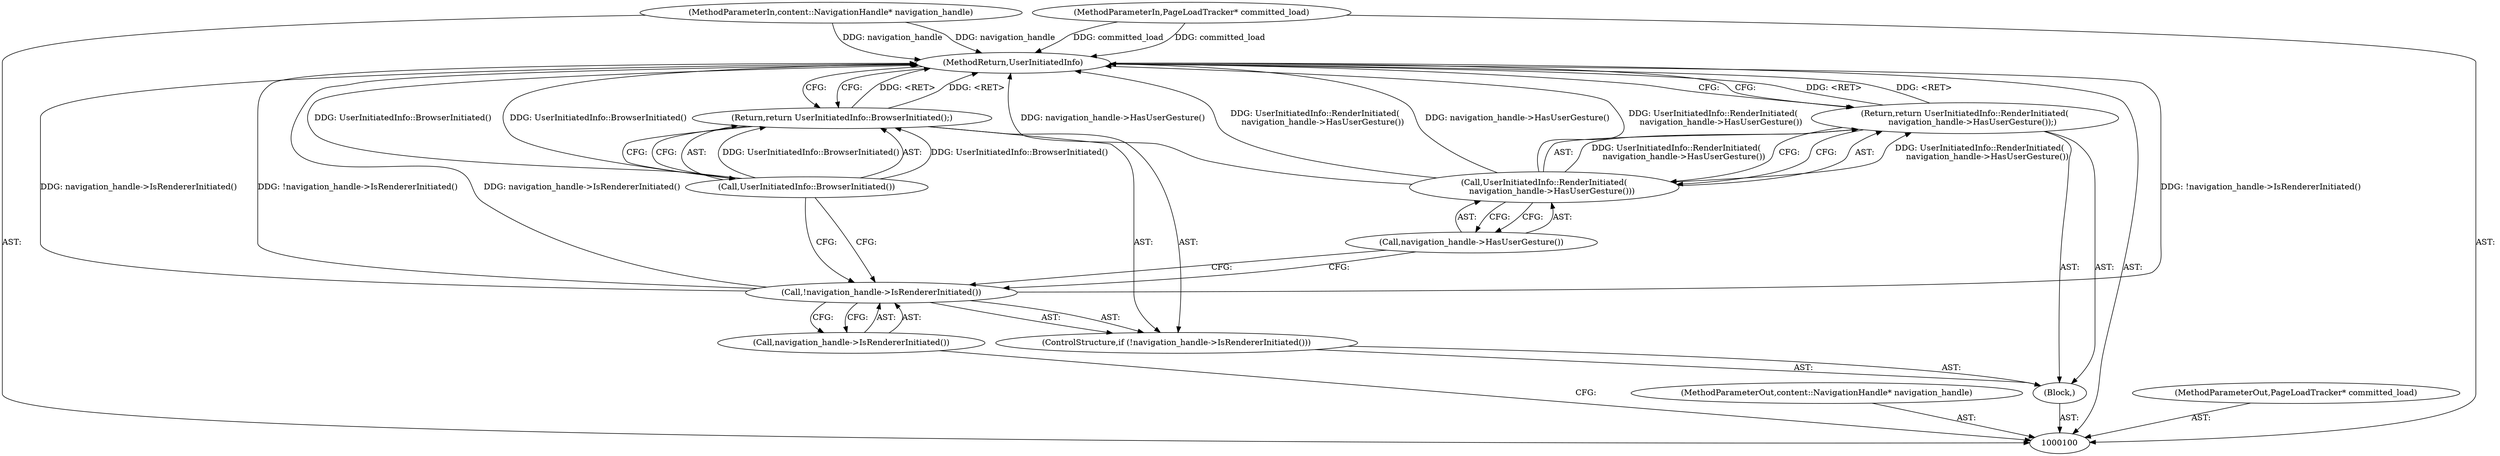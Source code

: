 digraph "1_Chrome_e1e67d5d341d82c61cab2c41ff4163f17caf14ae" {
"1000112" [label="(MethodReturn,UserInitiatedInfo)"];
"1000101" [label="(MethodParameterIn,content::NavigationHandle* navigation_handle)"];
"1000135" [label="(MethodParameterOut,content::NavigationHandle* navigation_handle)"];
"1000103" [label="(Block,)"];
"1000102" [label="(MethodParameterIn,PageLoadTracker* committed_load)"];
"1000136" [label="(MethodParameterOut,PageLoadTracker* committed_load)"];
"1000104" [label="(ControlStructure,if (!navigation_handle->IsRendererInitiated()))"];
"1000105" [label="(Call,!navigation_handle->IsRendererInitiated())"];
"1000106" [label="(Call,navigation_handle->IsRendererInitiated())"];
"1000108" [label="(Call,UserInitiatedInfo::BrowserInitiated())"];
"1000107" [label="(Return,return UserInitiatedInfo::BrowserInitiated();)"];
"1000110" [label="(Call,UserInitiatedInfo::RenderInitiated(\n      navigation_handle->HasUserGesture()))"];
"1000109" [label="(Return,return UserInitiatedInfo::RenderInitiated(\n      navigation_handle->HasUserGesture());)"];
"1000111" [label="(Call,navigation_handle->HasUserGesture())"];
"1000112" -> "1000100"  [label="AST: "];
"1000112" -> "1000107"  [label="CFG: "];
"1000112" -> "1000109"  [label="CFG: "];
"1000108" -> "1000112"  [label="DDG: UserInitiatedInfo::BrowserInitiated()"];
"1000105" -> "1000112"  [label="DDG: !navigation_handle->IsRendererInitiated()"];
"1000105" -> "1000112"  [label="DDG: navigation_handle->IsRendererInitiated()"];
"1000102" -> "1000112"  [label="DDG: committed_load"];
"1000110" -> "1000112"  [label="DDG: navigation_handle->HasUserGesture()"];
"1000110" -> "1000112"  [label="DDG: UserInitiatedInfo::RenderInitiated(\n      navigation_handle->HasUserGesture())"];
"1000101" -> "1000112"  [label="DDG: navigation_handle"];
"1000109" -> "1000112"  [label="DDG: <RET>"];
"1000107" -> "1000112"  [label="DDG: <RET>"];
"1000101" -> "1000100"  [label="AST: "];
"1000101" -> "1000112"  [label="DDG: navigation_handle"];
"1000135" -> "1000100"  [label="AST: "];
"1000103" -> "1000100"  [label="AST: "];
"1000104" -> "1000103"  [label="AST: "];
"1000109" -> "1000103"  [label="AST: "];
"1000102" -> "1000100"  [label="AST: "];
"1000102" -> "1000112"  [label="DDG: committed_load"];
"1000136" -> "1000100"  [label="AST: "];
"1000104" -> "1000103"  [label="AST: "];
"1000105" -> "1000104"  [label="AST: "];
"1000107" -> "1000104"  [label="AST: "];
"1000105" -> "1000104"  [label="AST: "];
"1000105" -> "1000106"  [label="CFG: "];
"1000106" -> "1000105"  [label="AST: "];
"1000108" -> "1000105"  [label="CFG: "];
"1000111" -> "1000105"  [label="CFG: "];
"1000105" -> "1000112"  [label="DDG: !navigation_handle->IsRendererInitiated()"];
"1000105" -> "1000112"  [label="DDG: navigation_handle->IsRendererInitiated()"];
"1000106" -> "1000105"  [label="AST: "];
"1000106" -> "1000100"  [label="CFG: "];
"1000105" -> "1000106"  [label="CFG: "];
"1000108" -> "1000107"  [label="AST: "];
"1000108" -> "1000105"  [label="CFG: "];
"1000107" -> "1000108"  [label="CFG: "];
"1000108" -> "1000112"  [label="DDG: UserInitiatedInfo::BrowserInitiated()"];
"1000108" -> "1000107"  [label="DDG: UserInitiatedInfo::BrowserInitiated()"];
"1000107" -> "1000104"  [label="AST: "];
"1000107" -> "1000108"  [label="CFG: "];
"1000108" -> "1000107"  [label="AST: "];
"1000112" -> "1000107"  [label="CFG: "];
"1000107" -> "1000112"  [label="DDG: <RET>"];
"1000108" -> "1000107"  [label="DDG: UserInitiatedInfo::BrowserInitiated()"];
"1000110" -> "1000109"  [label="AST: "];
"1000110" -> "1000111"  [label="CFG: "];
"1000111" -> "1000110"  [label="AST: "];
"1000109" -> "1000110"  [label="CFG: "];
"1000110" -> "1000112"  [label="DDG: navigation_handle->HasUserGesture()"];
"1000110" -> "1000112"  [label="DDG: UserInitiatedInfo::RenderInitiated(\n      navigation_handle->HasUserGesture())"];
"1000110" -> "1000109"  [label="DDG: UserInitiatedInfo::RenderInitiated(\n      navigation_handle->HasUserGesture())"];
"1000109" -> "1000103"  [label="AST: "];
"1000109" -> "1000110"  [label="CFG: "];
"1000110" -> "1000109"  [label="AST: "];
"1000112" -> "1000109"  [label="CFG: "];
"1000109" -> "1000112"  [label="DDG: <RET>"];
"1000110" -> "1000109"  [label="DDG: UserInitiatedInfo::RenderInitiated(\n      navigation_handle->HasUserGesture())"];
"1000111" -> "1000110"  [label="AST: "];
"1000111" -> "1000105"  [label="CFG: "];
"1000110" -> "1000111"  [label="CFG: "];
}
